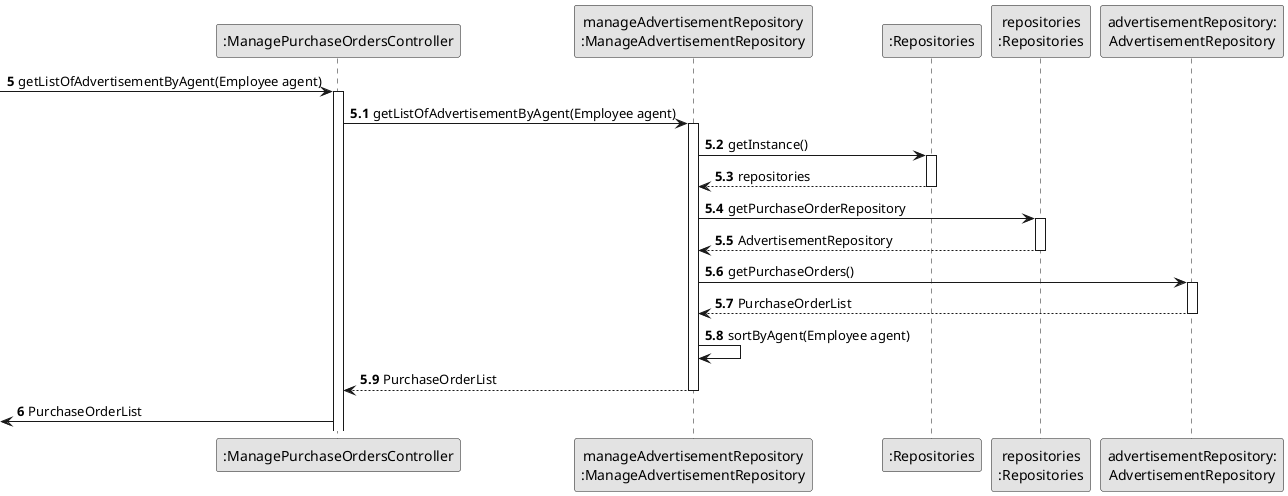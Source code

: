 @startuml
skinparam monochrome true
skinparam packageStyle rectangle
skinparam shadowing false

autonumber 5

participant ":ManagePurchaseOrdersController" as CTRL
participant "manageAdvertisementRepository\n:ManageAdvertisementRepository" as manageAdvertisement
participant ":Repositories" as RepositorySingleton
participant "repositories\n:Repositories" as PLAT
participant "advertisementRepository:\nAdvertisementRepository" as AdvertisementRepository


-> CTRL : getListOfAdvertisementByAgent(Employee agent)
autonumber 5.1
activate CTRL
CTRL -> manageAdvertisement : getListOfAdvertisementByAgent(Employee agent)
                activate manageAdvertisement

                    manageAdvertisement -> RepositorySingleton : getInstance()
                    activate RepositorySingleton

                    RepositorySingleton --> manageAdvertisement: repositories
                    deactivate RepositorySingleton

                    manageAdvertisement -> PLAT : getPurchaseOrderRepository
                    activate PLAT

                    PLAT --> manageAdvertisement: AdvertisementRepository
                    deactivate PLAT

                    manageAdvertisement -> AdvertisementRepository : getPurchaseOrders()
                    activate AdvertisementRepository

                    AdvertisementRepository --> manageAdvertisement : PurchaseOrderList
                    deactivate AdvertisementRepository

                    manageAdvertisement -> manageAdvertisement : sortByAgent(Employee agent)
                    manageAdvertisement --> CTRL : PurchaseOrderList
                    deactivate manageAdvertisement
autonumber 6
<- CTRL : PurchaseOrderList
@enduml
